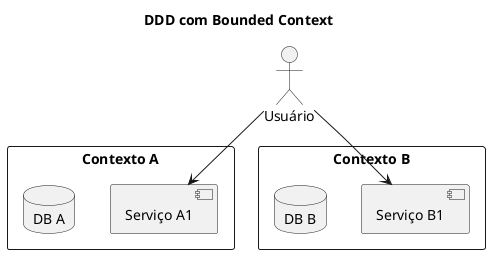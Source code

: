 @startuml
title DDD com Bounded Context

actor "Usuário"
rectangle "Contexto A" {
  component "Serviço A1"
  database "DB A"
}
rectangle "Contexto B" {
  component "Serviço B1"
  database "DB B"
}
"Usuário" --> "Serviço A1"
"Usuário" --> "Serviço B1"
@enduml